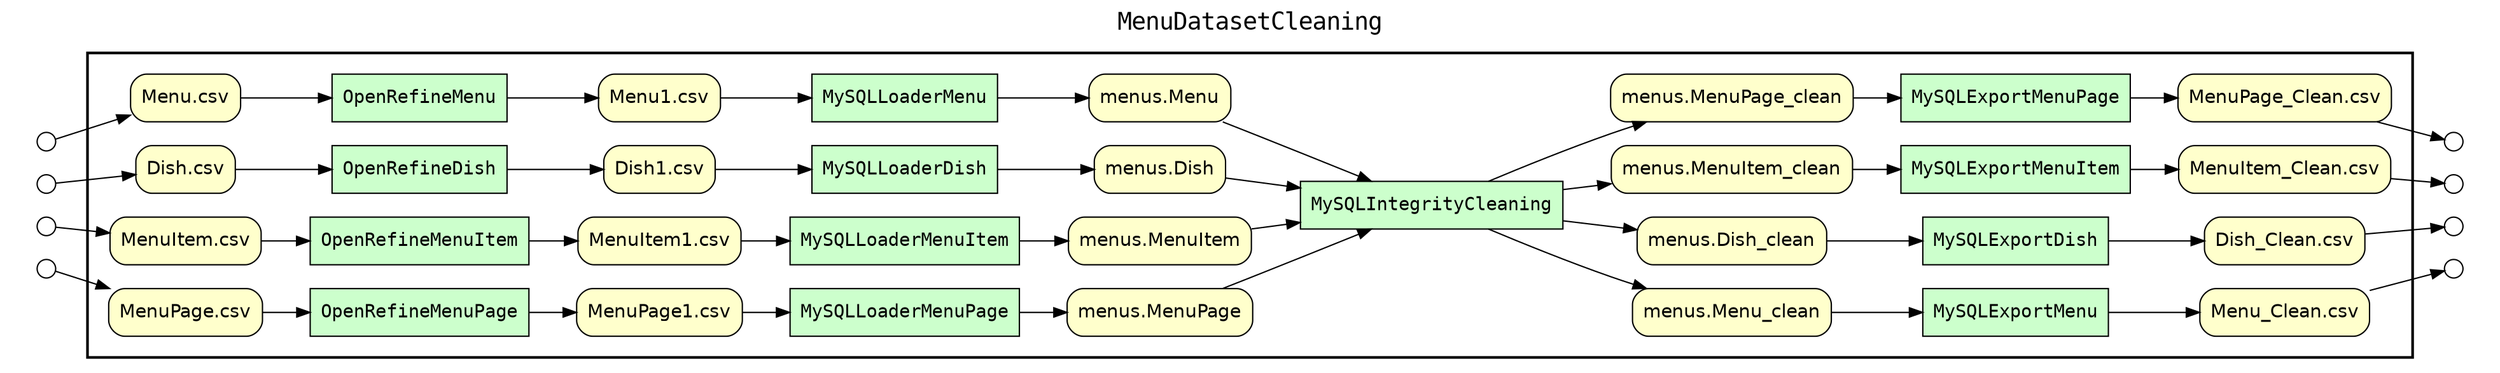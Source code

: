 digraph Workflow {
rankdir=LR
fontname=Courier; fontsize=18; labelloc=t
label=MenuDatasetCleaning
subgraph cluster_workflow_box_outer { label=""; color=black; penwidth=2
subgraph cluster_workflow_box_inner { label=""; color=white
node[shape=box style=filled fillcolor="#CCFFCC" peripheries=1 fontname=Courier]
OpenRefineMenu
OpenRefineDish
OpenRefineMenuItem
OpenRefineMenuPage
MySQLLoaderMenu
MySQLLoaderDish
MySQLLoaderMenuItem
MySQLLoaderMenuPage
MySQLIntegrityCleaning
MySQLExportMenu
MySQLExportDish
MySQLExportMenuItem
MySQLExportMenuPage
node[shape=box style="rounded,filled" fillcolor="#FFFFCC" peripheries=1 fontname=Helvetica]
"Menu_Clean.csv"
"Dish_Clean.csv"
"MenuItem_Clean.csv"
"MenuPage_Clean.csv"
"Menu.csv"
"Dish.csv"
"MenuItem.csv"
"MenuPage.csv"
"Menu1.csv"
"Dish1.csv"
"MenuItem1.csv"
"MenuPage1.csv"
"menus.Menu"
"menus.Dish"
"menus.MenuItem"
"menus.MenuPage"
"menus.Menu_clean"
"menus.Dish_clean"
"menus.MenuItem_clean"
"menus.MenuPage_clean"
node[shape=box style="rounded,filled" fillcolor="#FCFCFC" peripheries=1 fontname=Helvetica]
OpenRefineMenu -> "Menu1.csv"
"Menu.csv" -> OpenRefineMenu
OpenRefineDish -> "Dish1.csv"
"Dish.csv" -> OpenRefineDish
OpenRefineMenuItem -> "MenuItem1.csv"
"MenuItem.csv" -> OpenRefineMenuItem
OpenRefineMenuPage -> "MenuPage1.csv"
"MenuPage.csv" -> OpenRefineMenuPage
MySQLLoaderMenu -> "menus.Menu"
"Menu1.csv" -> MySQLLoaderMenu
MySQLLoaderDish -> "menus.Dish"
"Dish1.csv" -> MySQLLoaderDish
MySQLLoaderMenuItem -> "menus.MenuItem"
"MenuItem1.csv" -> MySQLLoaderMenuItem
MySQLLoaderMenuPage -> "menus.MenuPage"
"MenuPage1.csv" -> MySQLLoaderMenuPage
MySQLIntegrityCleaning -> "menus.Menu_clean"
MySQLIntegrityCleaning -> "menus.Dish_clean"
MySQLIntegrityCleaning -> "menus.MenuItem_clean"
MySQLIntegrityCleaning -> "menus.MenuPage_clean"
"menus.Menu" -> MySQLIntegrityCleaning
"menus.Dish" -> MySQLIntegrityCleaning
"menus.MenuItem" -> MySQLIntegrityCleaning
"menus.MenuPage" -> MySQLIntegrityCleaning
MySQLExportMenu -> "Menu_Clean.csv"
"menus.Menu_clean" -> MySQLExportMenu
MySQLExportDish -> "Dish_Clean.csv"
"menus.Dish_clean" -> MySQLExportDish
MySQLExportMenuItem -> "MenuItem_Clean.csv"
"menus.MenuItem_clean" -> MySQLExportMenuItem
MySQLExportMenuPage -> "MenuPage_Clean.csv"
"menus.MenuPage_clean" -> MySQLExportMenuPage
}}
subgraph cluster_input_ports_group_outer { label=""; color=white
subgraph cluster_input_ports_group_inner { label=""; color=white
node[shape=circle style="rounded,filled" fillcolor="#FFFFFF" peripheries=1 fontname=Helvetica width=0.2]
"Menu.csv_input_port" [label=""]
"Dish.csv_input_port" [label=""]
"MenuItem.csv_input_port" [label=""]
"MenuPage.csv_input_port" [label=""]
}}
subgraph cluster_output_ports_group_outer { label=""; color=white
subgraph cluster_output_ports_group_inner { label=""; color=white
node[shape=circle style="rounded,filled" fillcolor="#FFFFFF" peripheries=1 fontname=Helvetica width=0.2]
"Menu_Clean.csv_output_port" [label=""]
"Dish_Clean.csv_output_port" [label=""]
"MenuItem_Clean.csv_output_port" [label=""]
"MenuPage_Clean.csv_output_port" [label=""]
}}
"Menu.csv_input_port" -> "Menu.csv"
"Dish.csv_input_port" -> "Dish.csv"
"MenuItem.csv_input_port" -> "MenuItem.csv"
"MenuPage.csv_input_port" -> "MenuPage.csv"
"Menu_Clean.csv" -> "Menu_Clean.csv_output_port"
"Dish_Clean.csv" -> "Dish_Clean.csv_output_port"
"MenuItem_Clean.csv" -> "MenuItem_Clean.csv_output_port"
"MenuPage_Clean.csv" -> "MenuPage_Clean.csv_output_port"
}
